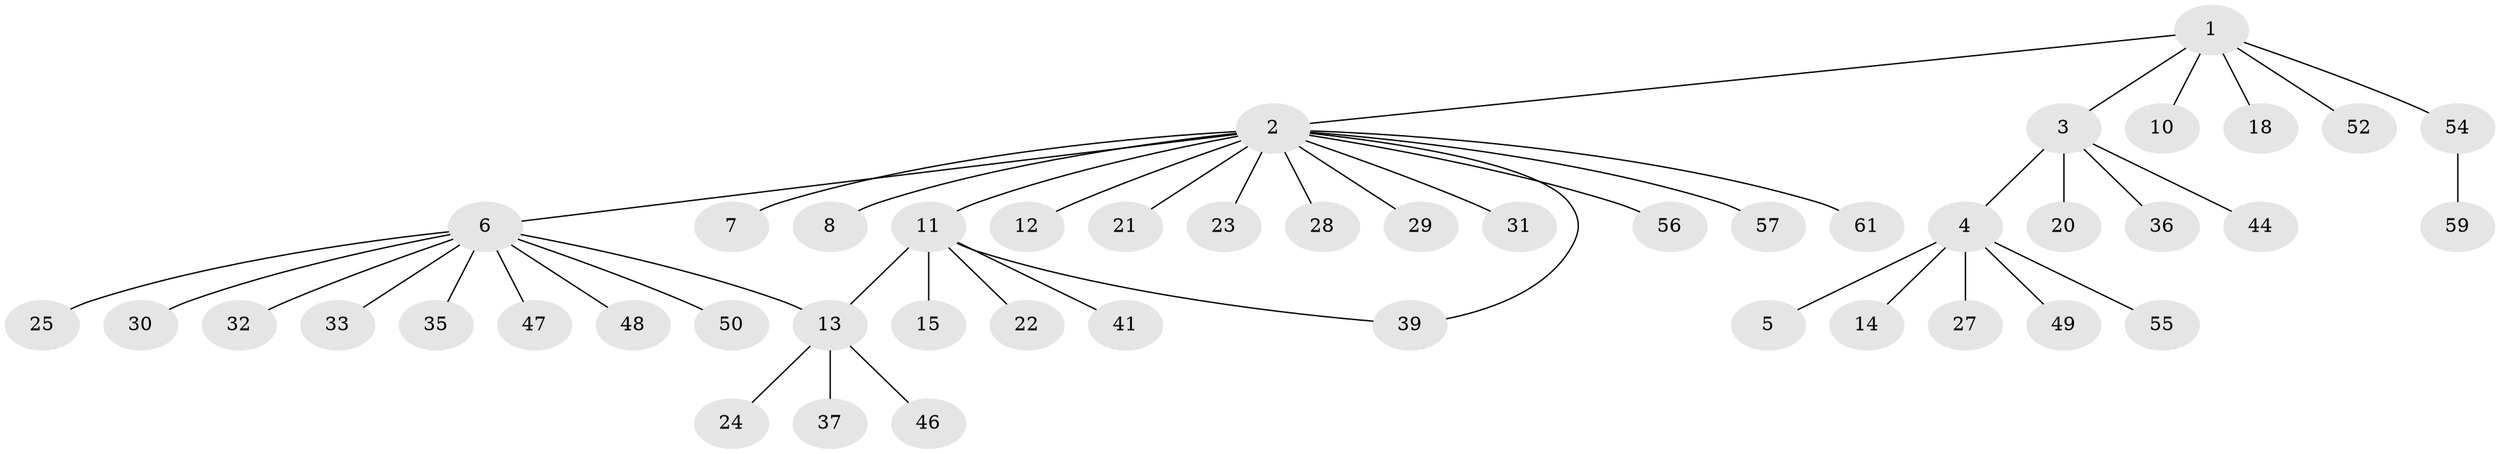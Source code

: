 // Generated by graph-tools (version 1.1) at 2025/23/03/03/25 07:23:52]
// undirected, 46 vertices, 47 edges
graph export_dot {
graph [start="1"]
  node [color=gray90,style=filled];
  1 [super="+9"];
  2 [super="+19"];
  3 [super="+17"];
  4 [super="+51"];
  5;
  6 [super="+26"];
  7;
  8;
  10;
  11 [super="+40"];
  12 [super="+53"];
  13 [super="+16"];
  14;
  15;
  18;
  20 [super="+45"];
  21;
  22;
  23;
  24 [super="+42"];
  25;
  27 [super="+38"];
  28 [super="+34"];
  29;
  30;
  31;
  32 [super="+43"];
  33;
  35;
  36;
  37;
  39;
  41;
  44;
  46;
  47;
  48;
  49;
  50;
  52 [super="+58"];
  54 [super="+60"];
  55;
  56;
  57;
  59;
  61;
  1 -- 2;
  1 -- 3;
  1 -- 18;
  1 -- 52;
  1 -- 54;
  1 -- 10;
  2 -- 6;
  2 -- 7;
  2 -- 8;
  2 -- 11;
  2 -- 12 [weight=2];
  2 -- 21;
  2 -- 23;
  2 -- 28;
  2 -- 31;
  2 -- 56;
  2 -- 29;
  2 -- 39;
  2 -- 57;
  2 -- 61;
  3 -- 4;
  3 -- 20;
  3 -- 36;
  3 -- 44;
  4 -- 5;
  4 -- 14;
  4 -- 27;
  4 -- 49;
  4 -- 55;
  6 -- 13;
  6 -- 25;
  6 -- 30;
  6 -- 35;
  6 -- 47;
  6 -- 48;
  6 -- 50;
  6 -- 32;
  6 -- 33;
  11 -- 13;
  11 -- 15;
  11 -- 22;
  11 -- 39;
  11 -- 41;
  13 -- 24;
  13 -- 37;
  13 -- 46;
  54 -- 59;
}

